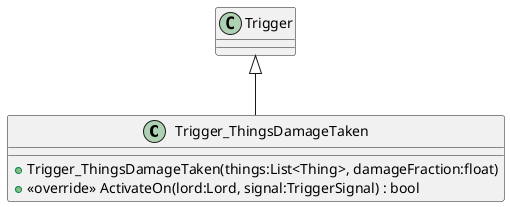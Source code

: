 @startuml
class Trigger_ThingsDamageTaken {
    + Trigger_ThingsDamageTaken(things:List<Thing>, damageFraction:float)
    + <<override>> ActivateOn(lord:Lord, signal:TriggerSignal) : bool
}
Trigger <|-- Trigger_ThingsDamageTaken
@enduml
